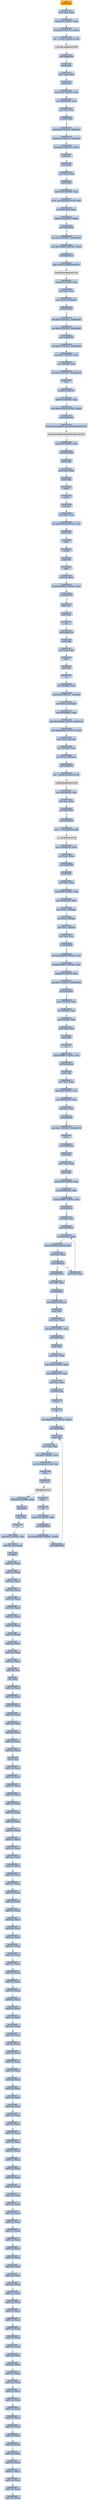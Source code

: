digraph G {
node[shape=rectangle,style=filled,fillcolor=lightsteelblue,color=lightsteelblue]
bgcolor="transparent"
a0x00401140pushl_ebp[label="start\npushl %ebp",color="lightgrey",fillcolor="orange"];
a0x00401141movl_esp_ebp[label="0x00401141\nmovl %esp, %ebp"];
a0x00401143subl_0x18UINT8_esp[label="0x00401143\nsubl $0x18<UINT8>, %esp"];
a0x00401146movl_0x2UINT32_esp_[label="0x00401146\nmovl $0x2<UINT32>, (%esp)"];
a0x0040114dcall___set_app_type_msvcrt_dll[label="0x0040114d\ncall __set_app_type@msvcrt.dll"];
a__set_app_type_msvcrt_dll[label="__set_app_type@msvcrt.dll",color="lightgrey",fillcolor="lightgrey"];
a0x00401153call_0x00401020[label="0x00401153\ncall 0x00401020"];
a0x00401020pushl_ebp[label="0x00401020\npushl %ebp"];
a0x00401021movl_esp_ebp[label="0x00401021\nmovl %esp, %ebp"];
a0x00401023pushl_ebx[label="0x00401023\npushl %ebx"];
a0x00401024subl_0x34UINT8_esp[label="0x00401024\nsubl $0x34<UINT8>, %esp"];
a0x00401027movl_0x0040d6f0_eax[label="0x00401027\nmovl 0x0040d6f0, %eax"];
a0x0040102ctestl_eax_eax[label="0x0040102c\ntestl %eax, %eax"];
a0x0040102eje_0x0040104c[label="0x0040102e\nje 0x0040104c"];
a0x00401030movl_0x0UINT32_0x8esp_[label="0x00401030\nmovl $0x0<UINT32>, 0x8(%esp)"];
a0x00401038movl_0x2UINT32_0x4esp_[label="0x00401038\nmovl $0x2<UINT32>, 0x4(%esp)"];
a0x00401040movl_0x0UINT32_esp_[label="0x00401040\nmovl $0x0<UINT32>, (%esp)"];
a0x00401047call_eax[label="0x00401047\ncall %eax"];
a0x00402510pushl_ebp[label="0x00402510\npushl %ebp"];
a0x00402511movl_esp_ebp[label="0x00402511\nmovl %esp, %ebp"];
a0x00402513pushl_ebx[label="0x00402513\npushl %ebx"];
a0x00402514subl_0x14UINT8_esp[label="0x00402514\nsubl $0x14<UINT8>, %esp"];
a0x00402517movl__winmajor_msvcrt_dll_edx[label="0x00402517\nmovl _winmajor@msvcrt.dll, %edx"];
a0x0040251dmovl_0xcebp__eax[label="0x0040251d\nmovl 0xc(%ebp), %eax"];
a0x00402520cmpl_0x3UINT8_edx_[label="0x00402520\ncmpl $0x3<UINT8>, (%edx)"];
a0x00402523jbe_0x00402556[label="0x00402523\njbe 0x00402556"];
a0x00402556movl_0x1UINT32_0x0040e07c[label="0x00402556\nmovl $0x1<UINT32>, 0x0040e07c"];
a0x00402560movl_0x40d6b4UINT32_esp_[label="0x00402560\nmovl $0x40d6b4<UINT32>, (%esp)"];
a0x00402567call_0x00402ec8[label="0x00402567\ncall 0x00402ec8"];
a0x00402ec8jmp_LoadLibraryA_kernel32_dll[label="0x00402ec8\njmp LoadLibraryA@kernel32.dll"];
LoadLibraryA_kernel32_dll[label="LoadLibraryA@kernel32.dll",color="lightgrey",fillcolor="lightgrey"];
a0x0040256csubl_0x4UINT8_esp[label="0x0040256c\nsubl $0x4<UINT8>, %esp"];
a0x0040256ftestl_eax_eax[label="0x0040256f\ntestl %eax, %eax"];
a0x00402571movl_eax_0x0040e020[label="0x00402571\nmovl %eax, 0x0040e020"];
a0x00402576je_0x00402676[label="0x00402576\nje 0x00402676"];
a0x00402676movl_0x0UINT32_0x0040e05c[label="0x00402676\nmovl $0x0<UINT32>, 0x0040e05c"];
a0x00402680movl_0x0UINT32_0x0040e06c[label="0x00402680\nmovl $0x0<UINT32>, 0x0040e06c"];
a0x0040268ajmp_0x00402626[label="0x0040268a\njmp 0x00402626"];
a0x00402626movl_0x0UINT32_0x0040e020[label="0x00402626\nmovl $0x0<UINT32>, 0x0040e020"];
a0x00402630movl_0x1UINT32_eax[label="0x00402630\nmovl $0x1<UINT32>, %eax"];
a0x00402635movl__4ebp__ebx[label="0x00402635\nmovl -4(%ebp), %ebx"];
a0x00402638movl_0x0UINT32_0x0040e034[label="0x00402638\nmovl $0x0<UINT32>, 0x0040e034"];
a0x00402642leave_[label="0x00402642\nleave "];
a0x00402643ret_0xcUINT16[label="0x00402643\nret $0xc<UINT16>"];
a0x00401049subl_0xcUINT8_esp[label="0x00401049\nsubl $0xc<UINT8>, %esp"];
a0x0040104cmovl_0x401180UINT32_esp_[label="0x0040104c\nmovl $0x401180<UINT32>, (%esp)"];
a0x00401053call_0x00402ea0[label="0x00401053\ncall 0x00402ea0"];
a0x00402ea0jmp_SetUnhandledExceptionFilter_kernel32_dll[label="0x00402ea0\njmp SetUnhandledExceptionFilter@kernel32.dll"];
SetUnhandledExceptionFilter_kernel32_dll[label="SetUnhandledExceptionFilter@kernel32.dll",color="lightgrey",fillcolor="lightgrey"];
a0x00401058subl_0x4UINT8_esp[label="0x00401058\nsubl $0x4<UINT8>, %esp"];
a0x0040105bcall_0x00402690[label="0x0040105b\ncall 0x00402690"];
a0x00402690pushl_ebp[label="0x00402690\npushl %ebp"];
a0x00402691movl_esp_ebp[label="0x00402691\nmovl %esp, %ebp"];
a0x00402693pushl_ebx[label="0x00402693\npushl %ebx"];
a0x00402694pushfl_[label="0x00402694\npushfl "];
a0x00402695pushfl_[label="0x00402695\npushfl "];
a0x00402696popl_eax[label="0x00402696\npopl %eax"];
a0x00402697movl_eax_edx[label="0x00402697\nmovl %eax, %edx"];
a0x00402699xorl_0x200000UINT32_eax[label="0x00402699\nxorl $0x200000<UINT32>, %eax"];
a0x0040269epushl_eax[label="0x0040269e\npushl %eax"];
a0x0040269fpopfl_[label="0x0040269f\npopfl "];
a0x004026a0pushfl_[label="0x004026a0\npushfl "];
a0x004026a1popl_eax[label="0x004026a1\npopl %eax"];
a0x004026a2popfl_[label="0x004026a2\npopfl "];
a0x004026a3xorl_edx_eax[label="0x004026a3\nxorl %edx, %eax"];
a0x004026a5testl_0x200000UINT32_eax[label="0x004026a5\ntestl $0x200000<UINT32>, %eax"];
a0x004026aaje_0x00402753[label="0x004026aa\nje 0x00402753"];
a0x00402753popl_ebx[label="0x00402753\npopl %ebx"];
a0x00402754popl_ebp[label="0x00402754\npopl %ebp"];
a0x00402755ret[label="0x00402755\nret"];
a0x00401060call_0x00402c00[label="0x00401060\ncall 0x00402c00"];
a0x00402c00pushl_ebp[label="0x00402c00\npushl %ebp"];
a0x00402c01movl_esp_ebp[label="0x00402c01\nmovl %esp, %ebp"];
a0x00402c03fninit_[label="0x00402c03\nfninit "];
a0x00402c05popl_ebp[label="0x00402c05\npopl %ebp"];
a0x00402c06ret[label="0x00402c06\nret"];
a0x00401065leal__16ebp__eax[label="0x00401065\nleal -16(%ebp), %eax"];
a0x00401068movl_0x0UINT32__16ebp_[label="0x00401068\nmovl $0x0<UINT32>, -16(%ebp)"];
a0x0040106fmovl_eax_0x10esp_[label="0x0040106f\nmovl %eax, 0x10(%esp)"];
a0x00401073movl_0x0040d670_eax[label="0x00401073\nmovl 0x0040d670, %eax"];
a0x00401078movl_0x40e004UINT32_0x4esp_[label="0x00401078\nmovl $0x40e004<UINT32>, 0x4(%esp)"];
a0x00401080movl_0x40e000UINT32_esp_[label="0x00401080\nmovl $0x40e000<UINT32>, (%esp)"];
a0x00401087movl_eax_0xcesp_[label="0x00401087\nmovl %eax, 0xc(%esp)"];
a0x0040108bleal__12ebp__eax[label="0x0040108b\nleal -12(%ebp), %eax"];
a0x0040108emovl_eax_0x8esp_[label="0x0040108e\nmovl %eax, 0x8(%esp)"];
a0x00401092call_0x00402e20[label="0x00401092\ncall 0x00402e20"];
a0x00402e20jmp___getmainargs_msvcrt_dll[label="0x00402e20\njmp __getmainargs@msvcrt.dll"];
a__getmainargs_msvcrt_dll[label="__getmainargs@msvcrt.dll",color="lightgrey",fillcolor="lightgrey"];
a0x00401097movl_0x0040e024_eax[label="0x00401097\nmovl 0x0040e024, %eax"];
a0x0040109ctestl_eax_eax[label="0x0040109c\ntestl %eax, %eax"];
a0x0040109ejne_0x004010f0[label="0x0040109e\njne 0x004010f0"];
a0x004010a0call_0x00402e28[label="0x004010a0\ncall 0x00402e28"];
a0x00402e28jmp___p__fmode_msvcrt_dll[label="0x00402e28\njmp __p__fmode@msvcrt.dll"];
a__p__fmode_msvcrt_dll[label="__p__fmode@msvcrt.dll",color="lightgrey",fillcolor="lightgrey"];
a0x004010a5movl_0x0040d674_edx[label="0x004010a5\nmovl 0x0040d674, %edx"];
a0x004010abmovl_edx_eax_[label="0x004010ab\nmovl %edx, (%eax)"];
a0x004010adcall_0x004028b0[label="0x004010ad\ncall 0x004028b0"];
a0x004028b0pushl_ebp[label="0x004028b0\npushl %ebp"];
a0x004028b1movl_esp_ebp[label="0x004028b1\nmovl %esp, %ebp"];
a0x004028b3subl_0x38UINT8_esp[label="0x004028b3\nsubl $0x38<UINT8>, %esp"];
a0x004028b6movl_0x0040e02c_eax[label="0x004028b6\nmovl 0x0040e02c, %eax"];
a0x004028bbmovl_ebx__12ebp_[label="0x004028bb\nmovl %ebx, -12(%ebp)"];
a0x004028bemovl_esi__8ebp_[label="0x004028be\nmovl %esi, -8(%ebp)"];
a0x004028c1movl_edi__4ebp_[label="0x004028c1\nmovl %edi, -4(%ebp)"];
a0x004028c4testl_eax_eax[label="0x004028c4\ntestl %eax, %eax"];
a0x004028c6je_0x004028d5[label="0x004028c6\nje 0x004028d5"];
a0x004028d5movl_0x40e000UINT32_eax[label="0x004028d5\nmovl $0x40e000<UINT32>, %eax"];
a0x004028dasubl_0x40e000UINT32_eax[label="0x004028da\nsubl $0x40e000<UINT32>, %eax"];
a0x004028dfcmpl_0x7UINT8_eax[label="0x004028df\ncmpl $0x7<UINT8>, %eax"];
a0x004028e2movl_0x1UINT32_0x0040e02c[label="0x004028e2\nmovl $0x1<UINT32>, 0x0040e02c"];
a0x004028ecjle_0x004028c8[label="0x004028ec\njle 0x004028c8"];
a0x004028c8movl__12ebp__ebx[label="0x004028c8\nmovl -12(%ebp), %ebx"];
a0x004028cbmovl__8ebp__esi[label="0x004028cb\nmovl -8(%ebp), %esi"];
a0x004028cemovl__4ebp__edi[label="0x004028ce\nmovl -4(%ebp), %edi"];
a0x004028d1movl_ebp_esp[label="0x004028d1\nmovl %ebp, %esp"];
a0x004028d3popl_ebp[label="0x004028d3\npopl %ebp"];
a0x004028d4ret[label="0x004028d4\nret"];
a0x004010b2andl_0xfffffff0UINT8_esp[label="0x004010b2\nandl $0xfffffff0<UINT8>, %esp"];
a0x004010b5call_0x00402ae0[label="0x004010b5\ncall 0x00402ae0"];
a0x00402ae0pushl_ebp[label="0x00402ae0\npushl %ebp"];
a0x00402ae1movl_esp_ebp[label="0x00402ae1\nmovl %esp, %ebp"];
a0x00402ae3subl_0x8UINT8_esp[label="0x00402ae3\nsubl $0x8<UINT8>, %esp"];
a0x00402ae6movl_0x0040e030_ecx[label="0x00402ae6\nmovl 0x0040e030, %ecx"];
a0x00402aectestl_ecx_ecx[label="0x00402aec\ntestl %ecx, %ecx"];
a0x00402aeeje_0x00402af2[label="0x00402aee\nje 0x00402af2"];
a0x00402af2movl_0x1UINT32_0x0040e030[label="0x00402af2\nmovl $0x1<UINT32>, 0x0040e030"];
a0x00402afcleave_[label="0x00402afc\nleave "];
a0x00402afdjmp_0x00402a90[label="0x00402afd\njmp 0x00402a90"];
a0x00402a90pushl_ebp[label="0x00402a90\npushl %ebp"];
a0x00402a91movl_esp_ebp[label="0x00402a91\nmovl %esp, %ebp"];
a0x00402a93pushl_ebx[label="0x00402a93\npushl %ebx"];
a0x00402a94subl_0x14UINT8_esp[label="0x00402a94\nsubl $0x14<UINT8>, %esp"];
a0x00402a97movl_0x00402f70_ebx[label="0x00402a97\nmovl 0x00402f70, %ebx"];
a0x00402a9dcmpl_0xffffffffUINT8_ebx[label="0x00402a9d\ncmpl $0xffffffff<UINT8>, %ebx"];
a0x00402aa0je_0x00402ac4[label="0x00402aa0\nje 0x00402ac4"];
a0x00402ac4xorl_ebx_ebx[label="0x00402ac4\nxorl %ebx, %ebx"];
a0x00402ac6jmp_0x00402aca[label="0x00402ac6\njmp 0x00402aca"];
a0x00402acaleal_0x1ebx__eax[label="0x00402aca\nleal 0x1(%ebx), %eax"];
a0x00402acdmovl_0x402f70eax4__edx[label="0x00402acd\nmovl 0x402f70(,%eax,4), %edx"];
a0x00402ad4testl_edx_edx[label="0x00402ad4\ntestl %edx, %edx"];
a0x00402ad6jne_0x00402ac8[label="0x00402ad6\njne 0x00402ac8"];
a0x00402ac8movl_eax_ebx[label="0x00402ac8\nmovl %eax, %ebx"];
a0x00402ad8jmp_0x00402aa2[label="0x00402ad8\njmp 0x00402aa2"];
a0x00402aa2testl_ebx_ebx[label="0x00402aa2\ntestl %ebx, %ebx"];
a0x00402aa4je_0x00402ab2[label="0x00402aa4\nje 0x00402ab2"];
a0x00402aa6call_0x402f70ebx4_[label="0x00402aa6\ncall 0x402f70(,%ebx,4)"];
a0x00402f50pushl_ebp[label="0x00402f50\npushl %ebp"];
a0x00402f51movl_esp_ebp[label="0x00402f51\nmovl %esp, %ebp"];
a0x00402f53subl_0x18UINT8_esp[label="0x00402f53\nsubl $0x18<UINT8>, %esp"];
a0x00402f56call_0x004012e0[label="0x00402f56\ncall 0x004012e0"];
a0x004012e0pushl_ebp[label="0x004012e0\npushl %ebp"];
a0x004012e1movl_esp_ebp[label="0x004012e1\nmovl %esp, %ebp"];
a0x004012e3subl_0x18UINT8_esp[label="0x004012e3\nsubl $0x18<UINT8>, %esp"];
a0x004012e6movl_0x0040d7a0_eax[label="0x004012e6\nmovl 0x0040d7a0, %eax"];
a0x004012ebtestl_eax_eax[label="0x004012eb\ntestl %eax, %eax"];
a0x004012edje_0x00401329[label="0x004012ed\nje 0x00401329"];
a0x00401329leave_[label="0x00401329\nleave "];
a0x0040132aret[label="0x0040132a\nret"];
a0x00402f5bmovl_0x401330UINT32_esp_[label="0x00402f5b\nmovl $0x401330<UINT32>, (%esp)"];
a0x00402f62call_0x00401000[label="0x00402f62\ncall 0x00401000"];
a0x00401000pushl_ebp[label="0x00401000\npushl %ebp"];
a0x00401001movl_esp_ebp[label="0x00401001\nmovl %esp, %ebp"];
a0x00401003subl_0x8UINT8_esp[label="0x00401003\nsubl $0x8<UINT8>, %esp"];
a0x00401006movl_atexit_msvcrt_dll_eax[label="0x00401006\nmovl atexit@msvcrt.dll, %eax"];
a0x0040100bleave_[label="0x0040100b\nleave "];
a0x0040100cjmp_eax[label="0x0040100c\njmp %eax"];
atexit_msvcrt_dll[label="atexit@msvcrt.dll",color="lightgrey",fillcolor="lightgrey"];
a0x00402f67leave_[label="0x00402f67\nleave "];
a0x00402f68ret[label="0x00402f68\nret"];
a0x00402aadsubl_0x1UINT8_ebx[label="0x00402aad\nsubl $0x1<UINT8>, %ebx"];
a0x00402ab0jne_0x00402aa6[label="0x00402ab0\njne 0x00402aa6"];
a0x00402ab2movl_0x402a60UINT32_esp_[label="0x00402ab2\nmovl $0x402a60<UINT32>, (%esp)"];
a0x00402ab9call_0x00401000[label="0x00402ab9\ncall 0x00401000"];
a0x00402abeaddl_0x14UINT8_esp[label="0x00402abe\naddl $0x14<UINT8>, %esp"];
a0x00402ac1popl_ebx[label="0x00402ac1\npopl %ebx"];
a0x00402ac2popl_ebp[label="0x00402ac2\npopl %ebp"];
a0x00402ac3ret[label="0x00402ac3\nret"];
a0x0012ffa0sarb_0x12UINT8_bh[label="0x0012ffa0\nsarb $0x12<UINT8>, %bh"];
a0x0012ffa3addb_bl_0x11eax_[label="0x0012ffa3\naddb %bl, 0x11(%eax)"];
a0x0012ffa6incl_eax[label="0x0012ffa6\nincl %eax"];
a0x0012ffa7addb_al_edx_[label="0x0012ffa7\naddb %al, (%edx)"];
a0x0012ffa9addb_al_eax_[label="0x0012ffa9\naddb %al, (%eax)"];
a0x0012ffabaddb_al_eax_[label="0x0012ffab\naddb %al, (%eax)"];
a0x0012ffadaddb_al_eax_[label="0x0012ffad\naddb %al, (%eax)"];
a0x0012ffafaddb_al_eax_[label="0x0012ffaf\naddb %al, (%eax)"];
a0x0012ffb1addb_al_eax_[label="0x0012ffb1\naddb %al, (%eax)"];
a0x0012ffb3addb_al_eax_[label="0x0012ffb3\naddb %al, (%eax)"];
a0x0012ffb5addb_al_eax_[label="0x0012ffb5\naddb %al, (%eax)"];
a0x0012ffb7addb_al_eax_[label="0x0012ffb7\naddb %al, (%eax)"];
a0x0012ffb9addb_al_eax_[label="0x0012ffb9\naddb %al, (%eax)"];
a0x0012ffbbaddb_al_eax_[label="0x0012ffbb\naddb %al, (%eax)"];
a0x0012ffbdaddb_al_eax_[label="0x0012ffbd\naddb %al, (%eax)"];
a0x0012ffbfaddb_dh_al[label="0x0012ffbf\naddb %dh, %al"];
a0x0012ffc1call_edx_[label="0x0012ffc1\ncall (%edx)"];
a0x00000000addb_al_eax_[label="0x00000000\naddb %al, (%eax)"];
a0x00000002addb_al_eax_[label="0x00000002\naddb %al, (%eax)"];
a0x00000004addb_al_eax_[label="0x00000004\naddb %al, (%eax)"];
a0x00000006addb_al_eax_[label="0x00000006\naddb %al, (%eax)"];
a0x00000008addb_al_eax_[label="0x00000008\naddb %al, (%eax)"];
a0x0000000aaddb_al_eax_[label="0x0000000a\naddb %al, (%eax)"];
a0x0000000caddb_al_eax_[label="0x0000000c\naddb %al, (%eax)"];
a0x0000000eaddb_al_eax_[label="0x0000000e\naddb %al, (%eax)"];
a0x00000010movb_0_al[label="0x00000010\nmovb 0, %al"];
a0x00000015addb_al_eax_[label="0x00000015\naddb %al, (%eax)"];
a0x00000017addb_al_eax_[label="0x00000017\naddb %al, (%eax)"];
a0x00000019addb_al_eax_[label="0x00000019\naddb %al, (%eax)"];
a0x0000001baddb_al_eax_[label="0x0000001b\naddb %al, (%eax)"];
a0x0000001daddb_al_eax_[label="0x0000001d\naddb %al, (%eax)"];
a0x0000001faddb_al_eax_[label="0x0000001f\naddb %al, (%eax)"];
a0x00000021addb_al_eax_[label="0x00000021\naddb %al, (%eax)"];
a0x00000023addb_al_eax_[label="0x00000023\naddb %al, (%eax)"];
a0x00000025addb_al_eax_[label="0x00000025\naddb %al, (%eax)"];
a0x00000027addb_al_eax_[label="0x00000027\naddb %al, (%eax)"];
a0x00000029addb_al_eax_[label="0x00000029\naddb %al, (%eax)"];
a0x0000002baddb_al_eax_[label="0x0000002b\naddb %al, (%eax)"];
a0x0000002daddb_al_eax_[label="0x0000002d\naddb %al, (%eax)"];
a0x0000002faddb_al_eax_[label="0x0000002f\naddb %al, (%eax)"];
a0x00000031addb_al_eax_[label="0x00000031\naddb %al, (%eax)"];
a0x00000033addb_al_eax_[label="0x00000033\naddb %al, (%eax)"];
a0x00000035addb_al_eax_[label="0x00000035\naddb %al, (%eax)"];
a0x00000037addb_al_eax_[label="0x00000037\naddb %al, (%eax)"];
a0x00000039addb_al_eax_[label="0x00000039\naddb %al, (%eax)"];
a0x0000003baddb_al_eax_[label="0x0000003b\naddb %al, (%eax)"];
a0x0000003daddb_al_eax_[label="0x0000003d\naddb %al, (%eax)"];
a0x0000003faddb_al_eax_[label="0x0000003f\naddb %al, (%eax)"];
a0x00000041addb_al_eax_[label="0x00000041\naddb %al, (%eax)"];
a0x00000043addb_al_eax_[label="0x00000043\naddb %al, (%eax)"];
a0x00000045addb_al_eax_[label="0x00000045\naddb %al, (%eax)"];
a0x00000047addb_al_eax_[label="0x00000047\naddb %al, (%eax)"];
a0x00000049addb_al_eax_[label="0x00000049\naddb %al, (%eax)"];
a0x0000004baddb_al_eax_[label="0x0000004b\naddb %al, (%eax)"];
a0x0000004daddb_al_eax_[label="0x0000004d\naddb %al, (%eax)"];
a0x0000004faddb_al_eax_[label="0x0000004f\naddb %al, (%eax)"];
a0x00000051addb_al_eax_[label="0x00000051\naddb %al, (%eax)"];
a0x00000053addb_al_eax_[label="0x00000053\naddb %al, (%eax)"];
a0x00000055addb_al_eax_[label="0x00000055\naddb %al, (%eax)"];
a0x00000057addb_al_eax_[label="0x00000057\naddb %al, (%eax)"];
a0x00000059addb_al_eax_[label="0x00000059\naddb %al, (%eax)"];
a0x0000005baddb_al_eax_[label="0x0000005b\naddb %al, (%eax)"];
a0x0000005daddb_al_eax_[label="0x0000005d\naddb %al, (%eax)"];
a0x0000005faddb_al_eax_[label="0x0000005f\naddb %al, (%eax)"];
a0x00000061addb_al_eax_[label="0x00000061\naddb %al, (%eax)"];
a0x00000063addb_al_eax_[label="0x00000063\naddb %al, (%eax)"];
a0x00000065addb_al_eax_[label="0x00000065\naddb %al, (%eax)"];
a0x00000067addb_al_eax_[label="0x00000067\naddb %al, (%eax)"];
a0x00000069addb_al_eax_[label="0x00000069\naddb %al, (%eax)"];
a0x0000006baddb_al_eax_[label="0x0000006b\naddb %al, (%eax)"];
a0x0000006daddb_al_eax_[label="0x0000006d\naddb %al, (%eax)"];
a0x0000006faddb_al_eax_[label="0x0000006f\naddb %al, (%eax)"];
a0x00000071addb_al_eax_[label="0x00000071\naddb %al, (%eax)"];
a0x00000073addb_al_eax_[label="0x00000073\naddb %al, (%eax)"];
a0x00000075addb_al_eax_[label="0x00000075\naddb %al, (%eax)"];
a0x00000077addb_al_eax_[label="0x00000077\naddb %al, (%eax)"];
a0x00000079addb_al_eax_[label="0x00000079\naddb %al, (%eax)"];
a0x0000007baddb_al_eax_[label="0x0000007b\naddb %al, (%eax)"];
a0x0000007daddb_al_eax_[label="0x0000007d\naddb %al, (%eax)"];
a0x0000007faddb_al_eax_[label="0x0000007f\naddb %al, (%eax)"];
a0x00000081addb_al_eax_[label="0x00000081\naddb %al, (%eax)"];
a0x00000083addb_al_eax_[label="0x00000083\naddb %al, (%eax)"];
a0x00000085addb_al_eax_[label="0x00000085\naddb %al, (%eax)"];
a0x00000087addb_al_eax_[label="0x00000087\naddb %al, (%eax)"];
a0x00000089addb_al_eax_[label="0x00000089\naddb %al, (%eax)"];
a0x0000008baddb_al_eax_[label="0x0000008b\naddb %al, (%eax)"];
a0x0000008daddb_al_eax_[label="0x0000008d\naddb %al, (%eax)"];
a0x0000008faddb_al_eax_[label="0x0000008f\naddb %al, (%eax)"];
a0x00000091addb_al_eax_[label="0x00000091\naddb %al, (%eax)"];
a0x00000093addb_al_eax_[label="0x00000093\naddb %al, (%eax)"];
a0x00000095addb_al_eax_[label="0x00000095\naddb %al, (%eax)"];
a0x00000097addb_al_eax_[label="0x00000097\naddb %al, (%eax)"];
a0x00000099addb_al_eax_[label="0x00000099\naddb %al, (%eax)"];
a0x0000009baddb_al_eax_[label="0x0000009b\naddb %al, (%eax)"];
a0x0000009daddb_al_eax_[label="0x0000009d\naddb %al, (%eax)"];
a0x0000009faddb_al_eax_[label="0x0000009f\naddb %al, (%eax)"];
a0x000000a1addb_al_eax_[label="0x000000a1\naddb %al, (%eax)"];
a0x000000a3addb_al_eax_[label="0x000000a3\naddb %al, (%eax)"];
a0x000000a5addb_al_eax_[label="0x000000a5\naddb %al, (%eax)"];
a0x000000a7addb_al_eax_[label="0x000000a7\naddb %al, (%eax)"];
a0x000000a9addb_al_eax_[label="0x000000a9\naddb %al, (%eax)"];
a0x000000abaddb_al_eax_[label="0x000000ab\naddb %al, (%eax)"];
a0x000000adaddb_al_eax_[label="0x000000ad\naddb %al, (%eax)"];
a0x000000afaddb_al_eax_[label="0x000000af\naddb %al, (%eax)"];
a0x000000b1addb_al_eax_[label="0x000000b1\naddb %al, (%eax)"];
a0x000000b3addb_al_eax_[label="0x000000b3\naddb %al, (%eax)"];
a0x000000b5addb_al_eax_[label="0x000000b5\naddb %al, (%eax)"];
a0x000000b7addb_al_eax_[label="0x000000b7\naddb %al, (%eax)"];
a0x000000b9addb_al_eax_[label="0x000000b9\naddb %al, (%eax)"];
a0x00401140pushl_ebp -> a0x00401141movl_esp_ebp [color="#000000"];
a0x00401141movl_esp_ebp -> a0x00401143subl_0x18UINT8_esp [color="#000000"];
a0x00401143subl_0x18UINT8_esp -> a0x00401146movl_0x2UINT32_esp_ [color="#000000"];
a0x00401146movl_0x2UINT32_esp_ -> a0x0040114dcall___set_app_type_msvcrt_dll [color="#000000"];
a0x0040114dcall___set_app_type_msvcrt_dll -> a__set_app_type_msvcrt_dll [color="#000000"];
a__set_app_type_msvcrt_dll -> a0x00401153call_0x00401020 [color="#000000"];
a0x00401153call_0x00401020 -> a0x00401020pushl_ebp [color="#000000"];
a0x00401020pushl_ebp -> a0x00401021movl_esp_ebp [color="#000000"];
a0x00401021movl_esp_ebp -> a0x00401023pushl_ebx [color="#000000"];
a0x00401023pushl_ebx -> a0x00401024subl_0x34UINT8_esp [color="#000000"];
a0x00401024subl_0x34UINT8_esp -> a0x00401027movl_0x0040d6f0_eax [color="#000000"];
a0x00401027movl_0x0040d6f0_eax -> a0x0040102ctestl_eax_eax [color="#000000"];
a0x0040102ctestl_eax_eax -> a0x0040102eje_0x0040104c [color="#000000"];
a0x0040102eje_0x0040104c -> a0x00401030movl_0x0UINT32_0x8esp_ [color="#000000",label="F"];
a0x00401030movl_0x0UINT32_0x8esp_ -> a0x00401038movl_0x2UINT32_0x4esp_ [color="#000000"];
a0x00401038movl_0x2UINT32_0x4esp_ -> a0x00401040movl_0x0UINT32_esp_ [color="#000000"];
a0x00401040movl_0x0UINT32_esp_ -> a0x00401047call_eax [color="#000000"];
a0x00401047call_eax -> a0x00402510pushl_ebp [color="#000000"];
a0x00402510pushl_ebp -> a0x00402511movl_esp_ebp [color="#000000"];
a0x00402511movl_esp_ebp -> a0x00402513pushl_ebx [color="#000000"];
a0x00402513pushl_ebx -> a0x00402514subl_0x14UINT8_esp [color="#000000"];
a0x00402514subl_0x14UINT8_esp -> a0x00402517movl__winmajor_msvcrt_dll_edx [color="#000000"];
a0x00402517movl__winmajor_msvcrt_dll_edx -> a0x0040251dmovl_0xcebp__eax [color="#000000"];
a0x0040251dmovl_0xcebp__eax -> a0x00402520cmpl_0x3UINT8_edx_ [color="#000000"];
a0x00402520cmpl_0x3UINT8_edx_ -> a0x00402523jbe_0x00402556 [color="#000000"];
a0x00402523jbe_0x00402556 -> a0x00402556movl_0x1UINT32_0x0040e07c [color="#000000",label="T"];
a0x00402556movl_0x1UINT32_0x0040e07c -> a0x00402560movl_0x40d6b4UINT32_esp_ [color="#000000"];
a0x00402560movl_0x40d6b4UINT32_esp_ -> a0x00402567call_0x00402ec8 [color="#000000"];
a0x00402567call_0x00402ec8 -> a0x00402ec8jmp_LoadLibraryA_kernel32_dll [color="#000000"];
a0x00402ec8jmp_LoadLibraryA_kernel32_dll -> LoadLibraryA_kernel32_dll [color="#000000"];
LoadLibraryA_kernel32_dll -> a0x0040256csubl_0x4UINT8_esp [color="#000000"];
a0x0040256csubl_0x4UINT8_esp -> a0x0040256ftestl_eax_eax [color="#000000"];
a0x0040256ftestl_eax_eax -> a0x00402571movl_eax_0x0040e020 [color="#000000"];
a0x00402571movl_eax_0x0040e020 -> a0x00402576je_0x00402676 [color="#000000"];
a0x00402576je_0x00402676 -> a0x00402676movl_0x0UINT32_0x0040e05c [color="#000000",label="T"];
a0x00402676movl_0x0UINT32_0x0040e05c -> a0x00402680movl_0x0UINT32_0x0040e06c [color="#000000"];
a0x00402680movl_0x0UINT32_0x0040e06c -> a0x0040268ajmp_0x00402626 [color="#000000"];
a0x0040268ajmp_0x00402626 -> a0x00402626movl_0x0UINT32_0x0040e020 [color="#000000"];
a0x00402626movl_0x0UINT32_0x0040e020 -> a0x00402630movl_0x1UINT32_eax [color="#000000"];
a0x00402630movl_0x1UINT32_eax -> a0x00402635movl__4ebp__ebx [color="#000000"];
a0x00402635movl__4ebp__ebx -> a0x00402638movl_0x0UINT32_0x0040e034 [color="#000000"];
a0x00402638movl_0x0UINT32_0x0040e034 -> a0x00402642leave_ [color="#000000"];
a0x00402642leave_ -> a0x00402643ret_0xcUINT16 [color="#000000"];
a0x00402643ret_0xcUINT16 -> a0x00401049subl_0xcUINT8_esp [color="#000000"];
a0x00401049subl_0xcUINT8_esp -> a0x0040104cmovl_0x401180UINT32_esp_ [color="#000000"];
a0x0040104cmovl_0x401180UINT32_esp_ -> a0x00401053call_0x00402ea0 [color="#000000"];
a0x00401053call_0x00402ea0 -> a0x00402ea0jmp_SetUnhandledExceptionFilter_kernel32_dll [color="#000000"];
a0x00402ea0jmp_SetUnhandledExceptionFilter_kernel32_dll -> SetUnhandledExceptionFilter_kernel32_dll [color="#000000"];
SetUnhandledExceptionFilter_kernel32_dll -> a0x00401058subl_0x4UINT8_esp [color="#000000"];
a0x00401058subl_0x4UINT8_esp -> a0x0040105bcall_0x00402690 [color="#000000"];
a0x0040105bcall_0x00402690 -> a0x00402690pushl_ebp [color="#000000"];
a0x00402690pushl_ebp -> a0x00402691movl_esp_ebp [color="#000000"];
a0x00402691movl_esp_ebp -> a0x00402693pushl_ebx [color="#000000"];
a0x00402693pushl_ebx -> a0x00402694pushfl_ [color="#000000"];
a0x00402694pushfl_ -> a0x00402695pushfl_ [color="#000000"];
a0x00402695pushfl_ -> a0x00402696popl_eax [color="#000000"];
a0x00402696popl_eax -> a0x00402697movl_eax_edx [color="#000000"];
a0x00402697movl_eax_edx -> a0x00402699xorl_0x200000UINT32_eax [color="#000000"];
a0x00402699xorl_0x200000UINT32_eax -> a0x0040269epushl_eax [color="#000000"];
a0x0040269epushl_eax -> a0x0040269fpopfl_ [color="#000000"];
a0x0040269fpopfl_ -> a0x004026a0pushfl_ [color="#000000"];
a0x004026a0pushfl_ -> a0x004026a1popl_eax [color="#000000"];
a0x004026a1popl_eax -> a0x004026a2popfl_ [color="#000000"];
a0x004026a2popfl_ -> a0x004026a3xorl_edx_eax [color="#000000"];
a0x004026a3xorl_edx_eax -> a0x004026a5testl_0x200000UINT32_eax [color="#000000"];
a0x004026a5testl_0x200000UINT32_eax -> a0x004026aaje_0x00402753 [color="#000000"];
a0x004026aaje_0x00402753 -> a0x00402753popl_ebx [color="#000000",label="T"];
a0x00402753popl_ebx -> a0x00402754popl_ebp [color="#000000"];
a0x00402754popl_ebp -> a0x00402755ret [color="#000000"];
a0x00402755ret -> a0x00401060call_0x00402c00 [color="#000000"];
a0x00401060call_0x00402c00 -> a0x00402c00pushl_ebp [color="#000000"];
a0x00402c00pushl_ebp -> a0x00402c01movl_esp_ebp [color="#000000"];
a0x00402c01movl_esp_ebp -> a0x00402c03fninit_ [color="#000000"];
a0x00402c03fninit_ -> a0x00402c05popl_ebp [color="#000000"];
a0x00402c05popl_ebp -> a0x00402c06ret [color="#000000"];
a0x00402c06ret -> a0x00401065leal__16ebp__eax [color="#000000"];
a0x00401065leal__16ebp__eax -> a0x00401068movl_0x0UINT32__16ebp_ [color="#000000"];
a0x00401068movl_0x0UINT32__16ebp_ -> a0x0040106fmovl_eax_0x10esp_ [color="#000000"];
a0x0040106fmovl_eax_0x10esp_ -> a0x00401073movl_0x0040d670_eax [color="#000000"];
a0x00401073movl_0x0040d670_eax -> a0x00401078movl_0x40e004UINT32_0x4esp_ [color="#000000"];
a0x00401078movl_0x40e004UINT32_0x4esp_ -> a0x00401080movl_0x40e000UINT32_esp_ [color="#000000"];
a0x00401080movl_0x40e000UINT32_esp_ -> a0x00401087movl_eax_0xcesp_ [color="#000000"];
a0x00401087movl_eax_0xcesp_ -> a0x0040108bleal__12ebp__eax [color="#000000"];
a0x0040108bleal__12ebp__eax -> a0x0040108emovl_eax_0x8esp_ [color="#000000"];
a0x0040108emovl_eax_0x8esp_ -> a0x00401092call_0x00402e20 [color="#000000"];
a0x00401092call_0x00402e20 -> a0x00402e20jmp___getmainargs_msvcrt_dll [color="#000000"];
a0x00402e20jmp___getmainargs_msvcrt_dll -> a__getmainargs_msvcrt_dll [color="#000000"];
a__getmainargs_msvcrt_dll -> a0x00401097movl_0x0040e024_eax [color="#000000"];
a0x00401097movl_0x0040e024_eax -> a0x0040109ctestl_eax_eax [color="#000000"];
a0x0040109ctestl_eax_eax -> a0x0040109ejne_0x004010f0 [color="#000000"];
a0x0040109ejne_0x004010f0 -> a0x004010a0call_0x00402e28 [color="#000000",label="F"];
a0x004010a0call_0x00402e28 -> a0x00402e28jmp___p__fmode_msvcrt_dll [color="#000000"];
a0x00402e28jmp___p__fmode_msvcrt_dll -> a__p__fmode_msvcrt_dll [color="#000000"];
a__p__fmode_msvcrt_dll -> a0x004010a5movl_0x0040d674_edx [color="#000000"];
a0x004010a5movl_0x0040d674_edx -> a0x004010abmovl_edx_eax_ [color="#000000"];
a0x004010abmovl_edx_eax_ -> a0x004010adcall_0x004028b0 [color="#000000"];
a0x004010adcall_0x004028b0 -> a0x004028b0pushl_ebp [color="#000000"];
a0x004028b0pushl_ebp -> a0x004028b1movl_esp_ebp [color="#000000"];
a0x004028b1movl_esp_ebp -> a0x004028b3subl_0x38UINT8_esp [color="#000000"];
a0x004028b3subl_0x38UINT8_esp -> a0x004028b6movl_0x0040e02c_eax [color="#000000"];
a0x004028b6movl_0x0040e02c_eax -> a0x004028bbmovl_ebx__12ebp_ [color="#000000"];
a0x004028bbmovl_ebx__12ebp_ -> a0x004028bemovl_esi__8ebp_ [color="#000000"];
a0x004028bemovl_esi__8ebp_ -> a0x004028c1movl_edi__4ebp_ [color="#000000"];
a0x004028c1movl_edi__4ebp_ -> a0x004028c4testl_eax_eax [color="#000000"];
a0x004028c4testl_eax_eax -> a0x004028c6je_0x004028d5 [color="#000000"];
a0x004028c6je_0x004028d5 -> a0x004028d5movl_0x40e000UINT32_eax [color="#000000",label="T"];
a0x004028d5movl_0x40e000UINT32_eax -> a0x004028dasubl_0x40e000UINT32_eax [color="#000000"];
a0x004028dasubl_0x40e000UINT32_eax -> a0x004028dfcmpl_0x7UINT8_eax [color="#000000"];
a0x004028dfcmpl_0x7UINT8_eax -> a0x004028e2movl_0x1UINT32_0x0040e02c [color="#000000"];
a0x004028e2movl_0x1UINT32_0x0040e02c -> a0x004028ecjle_0x004028c8 [color="#000000"];
a0x004028ecjle_0x004028c8 -> a0x004028c8movl__12ebp__ebx [color="#000000",label="T"];
a0x004028c8movl__12ebp__ebx -> a0x004028cbmovl__8ebp__esi [color="#000000"];
a0x004028cbmovl__8ebp__esi -> a0x004028cemovl__4ebp__edi [color="#000000"];
a0x004028cemovl__4ebp__edi -> a0x004028d1movl_ebp_esp [color="#000000"];
a0x004028d1movl_ebp_esp -> a0x004028d3popl_ebp [color="#000000"];
a0x004028d3popl_ebp -> a0x004028d4ret [color="#000000"];
a0x004028d4ret -> a0x004010b2andl_0xfffffff0UINT8_esp [color="#000000"];
a0x004010b2andl_0xfffffff0UINT8_esp -> a0x004010b5call_0x00402ae0 [color="#000000"];
a0x004010b5call_0x00402ae0 -> a0x00402ae0pushl_ebp [color="#000000"];
a0x00402ae0pushl_ebp -> a0x00402ae1movl_esp_ebp [color="#000000"];
a0x00402ae1movl_esp_ebp -> a0x00402ae3subl_0x8UINT8_esp [color="#000000"];
a0x00402ae3subl_0x8UINT8_esp -> a0x00402ae6movl_0x0040e030_ecx [color="#000000"];
a0x00402ae6movl_0x0040e030_ecx -> a0x00402aectestl_ecx_ecx [color="#000000"];
a0x00402aectestl_ecx_ecx -> a0x00402aeeje_0x00402af2 [color="#000000"];
a0x00402aeeje_0x00402af2 -> a0x00402af2movl_0x1UINT32_0x0040e030 [color="#000000",label="T"];
a0x00402af2movl_0x1UINT32_0x0040e030 -> a0x00402afcleave_ [color="#000000"];
a0x00402afcleave_ -> a0x00402afdjmp_0x00402a90 [color="#000000"];
a0x00402afdjmp_0x00402a90 -> a0x00402a90pushl_ebp [color="#000000"];
a0x00402a90pushl_ebp -> a0x00402a91movl_esp_ebp [color="#000000"];
a0x00402a91movl_esp_ebp -> a0x00402a93pushl_ebx [color="#000000"];
a0x00402a93pushl_ebx -> a0x00402a94subl_0x14UINT8_esp [color="#000000"];
a0x00402a94subl_0x14UINT8_esp -> a0x00402a97movl_0x00402f70_ebx [color="#000000"];
a0x00402a97movl_0x00402f70_ebx -> a0x00402a9dcmpl_0xffffffffUINT8_ebx [color="#000000"];
a0x00402a9dcmpl_0xffffffffUINT8_ebx -> a0x00402aa0je_0x00402ac4 [color="#000000"];
a0x00402aa0je_0x00402ac4 -> a0x00402ac4xorl_ebx_ebx [color="#000000",label="T"];
a0x00402ac4xorl_ebx_ebx -> a0x00402ac6jmp_0x00402aca [color="#000000"];
a0x00402ac6jmp_0x00402aca -> a0x00402acaleal_0x1ebx__eax [color="#000000"];
a0x00402acaleal_0x1ebx__eax -> a0x00402acdmovl_0x402f70eax4__edx [color="#000000"];
a0x00402acdmovl_0x402f70eax4__edx -> a0x00402ad4testl_edx_edx [color="#000000"];
a0x00402ad4testl_edx_edx -> a0x00402ad6jne_0x00402ac8 [color="#000000"];
a0x00402ad6jne_0x00402ac8 -> a0x00402ac8movl_eax_ebx [color="#000000",label="T"];
a0x00402ac8movl_eax_ebx -> a0x00402acaleal_0x1ebx__eax [color="#000000"];
a0x00402ad6jne_0x00402ac8 -> a0x00402ad8jmp_0x00402aa2 [color="#000000",label="F"];
a0x00402ad8jmp_0x00402aa2 -> a0x00402aa2testl_ebx_ebx [color="#000000"];
a0x00402aa2testl_ebx_ebx -> a0x00402aa4je_0x00402ab2 [color="#000000"];
a0x00402aa4je_0x00402ab2 -> a0x00402aa6call_0x402f70ebx4_ [color="#000000",label="F"];
a0x00402aa6call_0x402f70ebx4_ -> a0x00402f50pushl_ebp [color="#000000"];
a0x00402f50pushl_ebp -> a0x00402f51movl_esp_ebp [color="#000000"];
a0x00402f51movl_esp_ebp -> a0x00402f53subl_0x18UINT8_esp [color="#000000"];
a0x00402f53subl_0x18UINT8_esp -> a0x00402f56call_0x004012e0 [color="#000000"];
a0x00402f56call_0x004012e0 -> a0x004012e0pushl_ebp [color="#000000"];
a0x004012e0pushl_ebp -> a0x004012e1movl_esp_ebp [color="#000000"];
a0x004012e1movl_esp_ebp -> a0x004012e3subl_0x18UINT8_esp [color="#000000"];
a0x004012e3subl_0x18UINT8_esp -> a0x004012e6movl_0x0040d7a0_eax [color="#000000"];
a0x004012e6movl_0x0040d7a0_eax -> a0x004012ebtestl_eax_eax [color="#000000"];
a0x004012ebtestl_eax_eax -> a0x004012edje_0x00401329 [color="#000000"];
a0x004012edje_0x00401329 -> a0x00401329leave_ [color="#000000",label="T"];
a0x00401329leave_ -> a0x0040132aret [color="#000000"];
a0x0040132aret -> a0x00402f5bmovl_0x401330UINT32_esp_ [color="#000000"];
a0x00402f5bmovl_0x401330UINT32_esp_ -> a0x00402f62call_0x00401000 [color="#000000"];
a0x00402f62call_0x00401000 -> a0x00401000pushl_ebp [color="#000000"];
a0x00401000pushl_ebp -> a0x00401001movl_esp_ebp [color="#000000"];
a0x00401001movl_esp_ebp -> a0x00401003subl_0x8UINT8_esp [color="#000000"];
a0x00401003subl_0x8UINT8_esp -> a0x00401006movl_atexit_msvcrt_dll_eax [color="#000000"];
a0x00401006movl_atexit_msvcrt_dll_eax -> a0x0040100bleave_ [color="#000000"];
a0x0040100bleave_ -> a0x0040100cjmp_eax [color="#000000"];
a0x0040100cjmp_eax -> atexit_msvcrt_dll [color="#000000"];
atexit_msvcrt_dll -> a0x00402f67leave_ [color="#000000"];
a0x00402f67leave_ -> a0x00402f68ret [color="#000000"];
a0x00402f68ret -> a0x00402aadsubl_0x1UINT8_ebx [color="#000000"];
a0x00402aadsubl_0x1UINT8_ebx -> a0x00402ab0jne_0x00402aa6 [color="#000000"];
a0x00402ab0jne_0x00402aa6 -> a0x00402ab2movl_0x402a60UINT32_esp_ [color="#000000",label="F"];
a0x00402ab2movl_0x402a60UINT32_esp_ -> a0x00402ab9call_0x00401000 [color="#000000"];
a0x00402ab9call_0x00401000 -> a0x00401000pushl_ebp [color="#000000"];
atexit_msvcrt_dll -> a0x00402abeaddl_0x14UINT8_esp [color="#000000"];
a0x00402abeaddl_0x14UINT8_esp -> a0x00402ac1popl_ebx [color="#000000"];
a0x00402ac1popl_ebx -> a0x00402ac2popl_ebp [color="#000000"];
a0x00402ac2popl_ebp -> a0x00402ac3ret [color="#000000"];
a0x00402ac3ret -> a0x0012ffa0sarb_0x12UINT8_bh [color="#000000"];
a0x0012ffa0sarb_0x12UINT8_bh -> a0x0012ffa3addb_bl_0x11eax_ [color="#000000"];
a0x0012ffa3addb_bl_0x11eax_ -> a0x0012ffa6incl_eax [color="#000000"];
a0x0012ffa6incl_eax -> a0x0012ffa7addb_al_edx_ [color="#000000"];
a0x0012ffa7addb_al_edx_ -> a0x0012ffa9addb_al_eax_ [color="#000000"];
a0x0012ffa9addb_al_eax_ -> a0x0012ffabaddb_al_eax_ [color="#000000"];
a0x0012ffabaddb_al_eax_ -> a0x0012ffadaddb_al_eax_ [color="#000000"];
a0x0012ffadaddb_al_eax_ -> a0x0012ffafaddb_al_eax_ [color="#000000"];
a0x0012ffafaddb_al_eax_ -> a0x0012ffb1addb_al_eax_ [color="#000000"];
a0x0012ffb1addb_al_eax_ -> a0x0012ffb3addb_al_eax_ [color="#000000"];
a0x0012ffb3addb_al_eax_ -> a0x0012ffb5addb_al_eax_ [color="#000000"];
a0x0012ffb5addb_al_eax_ -> a0x0012ffb7addb_al_eax_ [color="#000000"];
a0x0012ffb7addb_al_eax_ -> a0x0012ffb9addb_al_eax_ [color="#000000"];
a0x0012ffb9addb_al_eax_ -> a0x0012ffbbaddb_al_eax_ [color="#000000"];
a0x0012ffbbaddb_al_eax_ -> a0x0012ffbdaddb_al_eax_ [color="#000000"];
a0x0012ffbdaddb_al_eax_ -> a0x0012ffbfaddb_dh_al [color="#000000"];
a0x0012ffbfaddb_dh_al -> a0x0012ffc1call_edx_ [color="#000000"];
a0x0012ffc1call_edx_ -> a0x00000000addb_al_eax_ [color="#000000"];
a0x00000000addb_al_eax_ -> a0x00000002addb_al_eax_ [color="#000000"];
a0x00000002addb_al_eax_ -> a0x00000004addb_al_eax_ [color="#000000"];
a0x00000004addb_al_eax_ -> a0x00000006addb_al_eax_ [color="#000000"];
a0x00000006addb_al_eax_ -> a0x00000008addb_al_eax_ [color="#000000"];
a0x00000008addb_al_eax_ -> a0x0000000aaddb_al_eax_ [color="#000000"];
a0x0000000aaddb_al_eax_ -> a0x0000000caddb_al_eax_ [color="#000000"];
a0x0000000caddb_al_eax_ -> a0x0000000eaddb_al_eax_ [color="#000000"];
a0x0000000eaddb_al_eax_ -> a0x00000010movb_0_al [color="#000000"];
a0x00000010movb_0_al -> a0x00000015addb_al_eax_ [color="#000000"];
a0x00000015addb_al_eax_ -> a0x00000017addb_al_eax_ [color="#000000"];
a0x00000017addb_al_eax_ -> a0x00000019addb_al_eax_ [color="#000000"];
a0x00000019addb_al_eax_ -> a0x0000001baddb_al_eax_ [color="#000000"];
a0x0000001baddb_al_eax_ -> a0x0000001daddb_al_eax_ [color="#000000"];
a0x0000001daddb_al_eax_ -> a0x0000001faddb_al_eax_ [color="#000000"];
a0x0000001faddb_al_eax_ -> a0x00000021addb_al_eax_ [color="#000000"];
a0x00000021addb_al_eax_ -> a0x00000023addb_al_eax_ [color="#000000"];
a0x00000023addb_al_eax_ -> a0x00000025addb_al_eax_ [color="#000000"];
a0x00000025addb_al_eax_ -> a0x00000027addb_al_eax_ [color="#000000"];
a0x00000027addb_al_eax_ -> a0x00000029addb_al_eax_ [color="#000000"];
a0x00000029addb_al_eax_ -> a0x0000002baddb_al_eax_ [color="#000000"];
a0x0000002baddb_al_eax_ -> a0x0000002daddb_al_eax_ [color="#000000"];
a0x0000002daddb_al_eax_ -> a0x0000002faddb_al_eax_ [color="#000000"];
a0x0000002faddb_al_eax_ -> a0x00000031addb_al_eax_ [color="#000000"];
a0x00000031addb_al_eax_ -> a0x00000033addb_al_eax_ [color="#000000"];
a0x00000033addb_al_eax_ -> a0x00000035addb_al_eax_ [color="#000000"];
a0x00000035addb_al_eax_ -> a0x00000037addb_al_eax_ [color="#000000"];
a0x00000037addb_al_eax_ -> a0x00000039addb_al_eax_ [color="#000000"];
a0x00000039addb_al_eax_ -> a0x0000003baddb_al_eax_ [color="#000000"];
a0x0000003baddb_al_eax_ -> a0x0000003daddb_al_eax_ [color="#000000"];
a0x0000003daddb_al_eax_ -> a0x0000003faddb_al_eax_ [color="#000000"];
a0x0000003faddb_al_eax_ -> a0x00000041addb_al_eax_ [color="#000000"];
a0x00000041addb_al_eax_ -> a0x00000043addb_al_eax_ [color="#000000"];
a0x00000043addb_al_eax_ -> a0x00000045addb_al_eax_ [color="#000000"];
a0x00000045addb_al_eax_ -> a0x00000047addb_al_eax_ [color="#000000"];
a0x00000047addb_al_eax_ -> a0x00000049addb_al_eax_ [color="#000000"];
a0x00000049addb_al_eax_ -> a0x0000004baddb_al_eax_ [color="#000000"];
a0x0000004baddb_al_eax_ -> a0x0000004daddb_al_eax_ [color="#000000"];
a0x0000004daddb_al_eax_ -> a0x0000004faddb_al_eax_ [color="#000000"];
a0x0000004faddb_al_eax_ -> a0x00000051addb_al_eax_ [color="#000000"];
a0x00000051addb_al_eax_ -> a0x00000053addb_al_eax_ [color="#000000"];
a0x00000053addb_al_eax_ -> a0x00000055addb_al_eax_ [color="#000000"];
a0x00000055addb_al_eax_ -> a0x00000057addb_al_eax_ [color="#000000"];
a0x00000057addb_al_eax_ -> a0x00000059addb_al_eax_ [color="#000000"];
a0x00000059addb_al_eax_ -> a0x0000005baddb_al_eax_ [color="#000000"];
a0x0000005baddb_al_eax_ -> a0x0000005daddb_al_eax_ [color="#000000"];
a0x0000005daddb_al_eax_ -> a0x0000005faddb_al_eax_ [color="#000000"];
a0x0000005faddb_al_eax_ -> a0x00000061addb_al_eax_ [color="#000000"];
a0x00000061addb_al_eax_ -> a0x00000063addb_al_eax_ [color="#000000"];
a0x00000063addb_al_eax_ -> a0x00000065addb_al_eax_ [color="#000000"];
a0x00000065addb_al_eax_ -> a0x00000067addb_al_eax_ [color="#000000"];
a0x00000067addb_al_eax_ -> a0x00000069addb_al_eax_ [color="#000000"];
a0x00000069addb_al_eax_ -> a0x0000006baddb_al_eax_ [color="#000000"];
a0x0000006baddb_al_eax_ -> a0x0000006daddb_al_eax_ [color="#000000"];
a0x0000006daddb_al_eax_ -> a0x0000006faddb_al_eax_ [color="#000000"];
a0x0000006faddb_al_eax_ -> a0x00000071addb_al_eax_ [color="#000000"];
a0x00000071addb_al_eax_ -> a0x00000073addb_al_eax_ [color="#000000"];
a0x00000073addb_al_eax_ -> a0x00000075addb_al_eax_ [color="#000000"];
a0x00000075addb_al_eax_ -> a0x00000077addb_al_eax_ [color="#000000"];
a0x00000077addb_al_eax_ -> a0x00000079addb_al_eax_ [color="#000000"];
a0x00000079addb_al_eax_ -> a0x0000007baddb_al_eax_ [color="#000000"];
a0x0000007baddb_al_eax_ -> a0x0000007daddb_al_eax_ [color="#000000"];
a0x0000007daddb_al_eax_ -> a0x0000007faddb_al_eax_ [color="#000000"];
a0x0000007faddb_al_eax_ -> a0x00000081addb_al_eax_ [color="#000000"];
a0x00000081addb_al_eax_ -> a0x00000083addb_al_eax_ [color="#000000"];
a0x00000083addb_al_eax_ -> a0x00000085addb_al_eax_ [color="#000000"];
a0x00000085addb_al_eax_ -> a0x00000087addb_al_eax_ [color="#000000"];
a0x00000087addb_al_eax_ -> a0x00000089addb_al_eax_ [color="#000000"];
a0x00000089addb_al_eax_ -> a0x0000008baddb_al_eax_ [color="#000000"];
a0x0000008baddb_al_eax_ -> a0x0000008daddb_al_eax_ [color="#000000"];
a0x0000008daddb_al_eax_ -> a0x0000008faddb_al_eax_ [color="#000000"];
a0x0000008faddb_al_eax_ -> a0x00000091addb_al_eax_ [color="#000000"];
a0x00000091addb_al_eax_ -> a0x00000093addb_al_eax_ [color="#000000"];
a0x00000093addb_al_eax_ -> a0x00000095addb_al_eax_ [color="#000000"];
a0x00000095addb_al_eax_ -> a0x00000097addb_al_eax_ [color="#000000"];
a0x00000097addb_al_eax_ -> a0x00000099addb_al_eax_ [color="#000000"];
a0x00000099addb_al_eax_ -> a0x0000009baddb_al_eax_ [color="#000000"];
a0x0000009baddb_al_eax_ -> a0x0000009daddb_al_eax_ [color="#000000"];
a0x0000009daddb_al_eax_ -> a0x0000009faddb_al_eax_ [color="#000000"];
a0x0000009faddb_al_eax_ -> a0x000000a1addb_al_eax_ [color="#000000"];
a0x000000a1addb_al_eax_ -> a0x000000a3addb_al_eax_ [color="#000000"];
a0x000000a3addb_al_eax_ -> a0x000000a5addb_al_eax_ [color="#000000"];
a0x000000a5addb_al_eax_ -> a0x000000a7addb_al_eax_ [color="#000000"];
a0x000000a7addb_al_eax_ -> a0x000000a9addb_al_eax_ [color="#000000"];
a0x000000a9addb_al_eax_ -> a0x000000abaddb_al_eax_ [color="#000000"];
a0x000000abaddb_al_eax_ -> a0x000000adaddb_al_eax_ [color="#000000"];
a0x000000adaddb_al_eax_ -> a0x000000afaddb_al_eax_ [color="#000000"];
a0x000000afaddb_al_eax_ -> a0x000000b1addb_al_eax_ [color="#000000"];
a0x000000b1addb_al_eax_ -> a0x000000b3addb_al_eax_ [color="#000000"];
a0x000000b3addb_al_eax_ -> a0x000000b5addb_al_eax_ [color="#000000"];
a0x000000b5addb_al_eax_ -> a0x000000b7addb_al_eax_ [color="#000000"];
a0x000000b7addb_al_eax_ -> a0x000000b9addb_al_eax_ [color="#000000"];
}
